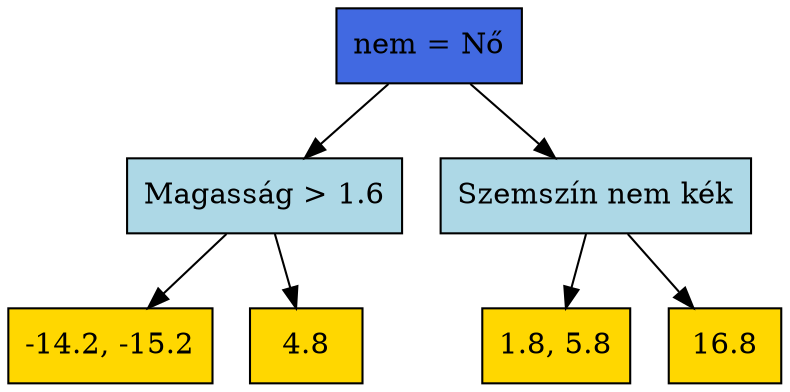 digraph decision_trees {
    graph [dpi=300]
    rankdir=""
    // root: royalblue
    // intermediate: lightblue
    // leaf: gold 
    A [label="nem = Nő", shape="rectangle", style="filled", fillcolor="royalblue"]
    B [label="Magasság > 1.6", shape="rectangle", style="filled", fillcolor="lightblue"]
    C [label="Szemszín nem kék", shape="rectangle", style="filled", fillcolor="lightblue"]
    G1 [label="-14.2, -15.2", shape="rectangle", style="filled", fillcolor="gold"]
    G2 [label="1.8, 5.8", shape="rectangle", style="filled", fillcolor="gold"]
    H1 [label="4.8", shape="rectangle", style="filled", fillcolor="gold"]
    H2 [label="16.8", shape="rectangle", style="filled", fillcolor="gold"]

    A -> B
    A -> C
    B -> G1
    B -> H1
    C -> G2
    C -> H2
}